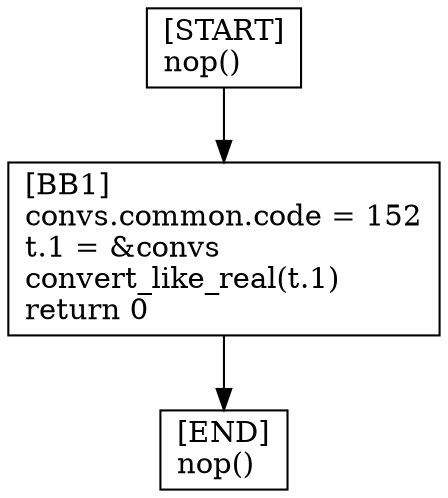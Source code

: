digraph {
  node [shape=box]
  END [label="[END]\lnop()\l"];
  START [label="[START]\lnop()\l"];
  BB1 [label="[BB1]\lconvs.common.code = 152\lt.1 = &convs\lconvert_like_real(t.1)\lreturn 0\l"];
  START -> BB1;
  BB1 -> END;
}

